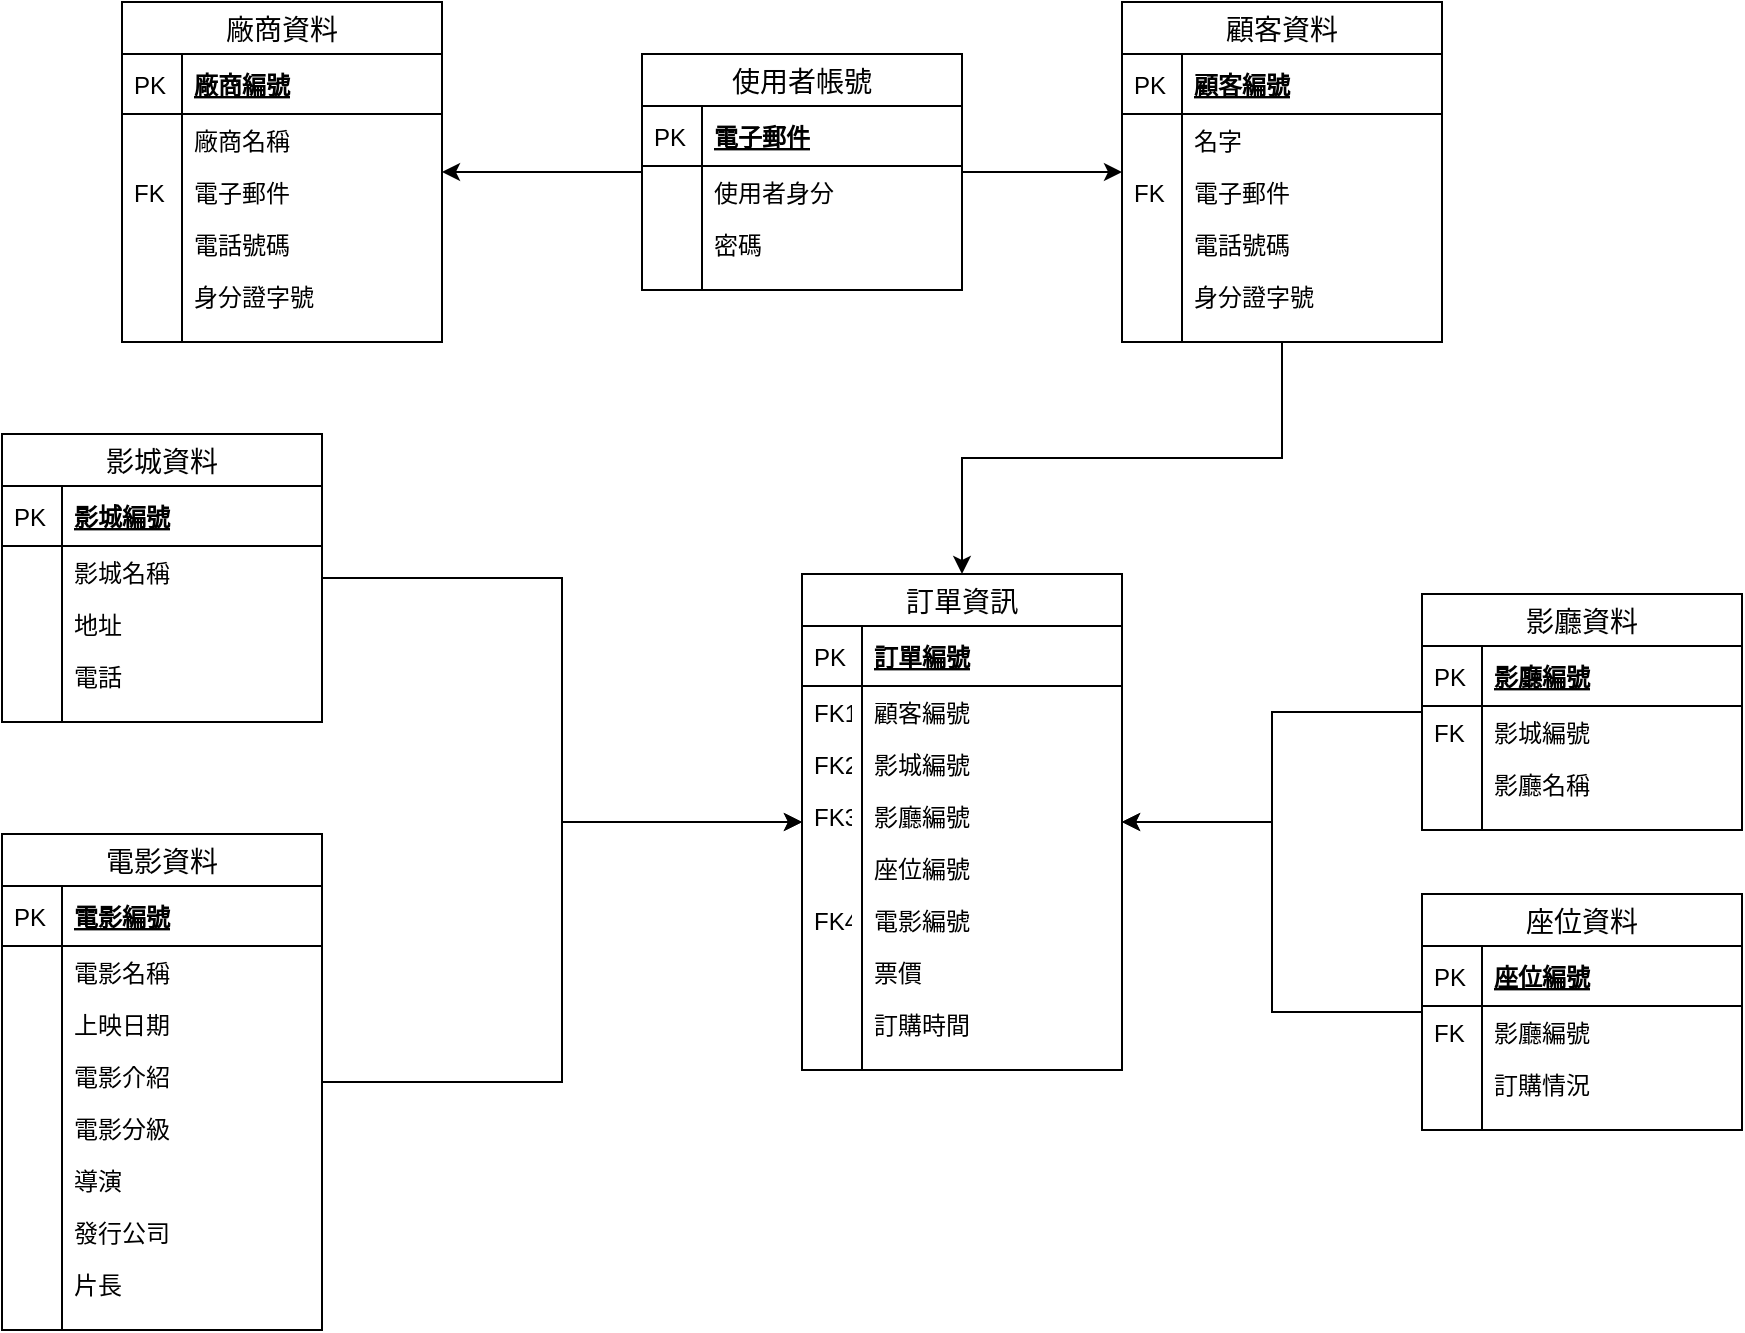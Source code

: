 <mxfile version="13.0.3" type="device"><diagram id="C5RBs43oDa-KdzZeNtuy" name="Page-1"><mxGraphModel dx="1114" dy="705" grid="1" gridSize="10" guides="1" tooltips="1" connect="1" arrows="1" fold="1" page="1" pageScale="1" pageWidth="827" pageHeight="1169" math="0" shadow="0"><root><mxCell id="WIyWlLk6GJQsqaUBKTNV-0"/><mxCell id="WIyWlLk6GJQsqaUBKTNV-1" parent="WIyWlLk6GJQsqaUBKTNV-0"/><mxCell id="buuqJGDAI5GhFxcjT8n2-68" style="edgeStyle=orthogonalEdgeStyle;rounded=0;orthogonalLoop=1;jettySize=auto;html=1;" edge="1" parent="WIyWlLk6GJQsqaUBKTNV-1" source="buuqJGDAI5GhFxcjT8n2-44" target="buuqJGDAI5GhFxcjT8n2-14"><mxGeometry relative="1" as="geometry"/></mxCell><mxCell id="buuqJGDAI5GhFxcjT8n2-84" style="edgeStyle=orthogonalEdgeStyle;rounded=0;orthogonalLoop=1;jettySize=auto;html=1;" edge="1" parent="WIyWlLk6GJQsqaUBKTNV-1" source="buuqJGDAI5GhFxcjT8n2-44" target="buuqJGDAI5GhFxcjT8n2-71"><mxGeometry relative="1" as="geometry"/></mxCell><mxCell id="buuqJGDAI5GhFxcjT8n2-133" style="edgeStyle=orthogonalEdgeStyle;rounded=0;orthogonalLoop=1;jettySize=auto;html=1;" edge="1" parent="WIyWlLk6GJQsqaUBKTNV-1" source="buuqJGDAI5GhFxcjT8n2-14" target="buuqJGDAI5GhFxcjT8n2-114"><mxGeometry relative="1" as="geometry"/></mxCell><mxCell id="buuqJGDAI5GhFxcjT8n2-135" style="edgeStyle=orthogonalEdgeStyle;rounded=0;orthogonalLoop=1;jettySize=auto;html=1;" edge="1" parent="WIyWlLk6GJQsqaUBKTNV-1" source="buuqJGDAI5GhFxcjT8n2-95" target="buuqJGDAI5GhFxcjT8n2-114"><mxGeometry relative="1" as="geometry"/></mxCell><mxCell id="buuqJGDAI5GhFxcjT8n2-134" style="edgeStyle=orthogonalEdgeStyle;rounded=0;orthogonalLoop=1;jettySize=auto;html=1;" edge="1" parent="WIyWlLk6GJQsqaUBKTNV-1" source="buuqJGDAI5GhFxcjT8n2-55" target="buuqJGDAI5GhFxcjT8n2-114"><mxGeometry relative="1" as="geometry"/></mxCell><mxCell id="buuqJGDAI5GhFxcjT8n2-55" value="電影資料" style="swimlane;fontStyle=0;childLayout=stackLayout;horizontal=1;startSize=26;horizontalStack=0;resizeParent=1;resizeParentMax=0;resizeLast=0;collapsible=1;marginBottom=0;align=center;fontSize=14;" vertex="1" parent="WIyWlLk6GJQsqaUBKTNV-1"><mxGeometry x="80" y="450" width="160" height="248" as="geometry"/></mxCell><mxCell id="buuqJGDAI5GhFxcjT8n2-56" value="電影編號" style="shape=partialRectangle;top=0;left=0;right=0;bottom=1;align=left;verticalAlign=middle;fillColor=none;spacingLeft=34;spacingRight=4;overflow=hidden;rotatable=0;points=[[0,0.5],[1,0.5]];portConstraint=eastwest;dropTarget=0;fontStyle=5;fontSize=12;" vertex="1" parent="buuqJGDAI5GhFxcjT8n2-55"><mxGeometry y="26" width="160" height="30" as="geometry"/></mxCell><mxCell id="buuqJGDAI5GhFxcjT8n2-57" value="PK" style="shape=partialRectangle;top=0;left=0;bottom=0;fillColor=none;align=left;verticalAlign=middle;spacingLeft=4;spacingRight=4;overflow=hidden;rotatable=0;points=[];portConstraint=eastwest;part=1;fontSize=12;" vertex="1" connectable="0" parent="buuqJGDAI5GhFxcjT8n2-56"><mxGeometry width="30" height="30" as="geometry"/></mxCell><mxCell id="buuqJGDAI5GhFxcjT8n2-58" value="電影名稱" style="shape=partialRectangle;top=0;left=0;right=0;bottom=0;align=left;verticalAlign=top;fillColor=none;spacingLeft=34;spacingRight=4;overflow=hidden;rotatable=0;points=[[0,0.5],[1,0.5]];portConstraint=eastwest;dropTarget=0;fontSize=12;" vertex="1" parent="buuqJGDAI5GhFxcjT8n2-55"><mxGeometry y="56" width="160" height="26" as="geometry"/></mxCell><mxCell id="buuqJGDAI5GhFxcjT8n2-59" value="" style="shape=partialRectangle;top=0;left=0;bottom=0;fillColor=none;align=left;verticalAlign=top;spacingLeft=4;spacingRight=4;overflow=hidden;rotatable=0;points=[];portConstraint=eastwest;part=1;fontSize=12;" vertex="1" connectable="0" parent="buuqJGDAI5GhFxcjT8n2-58"><mxGeometry width="30" height="26" as="geometry"/></mxCell><mxCell id="buuqJGDAI5GhFxcjT8n2-60" value="上映日期" style="shape=partialRectangle;top=0;left=0;right=0;bottom=0;align=left;verticalAlign=top;fillColor=none;spacingLeft=34;spacingRight=4;overflow=hidden;rotatable=0;points=[[0,0.5],[1,0.5]];portConstraint=eastwest;dropTarget=0;fontSize=12;" vertex="1" parent="buuqJGDAI5GhFxcjT8n2-55"><mxGeometry y="82" width="160" height="26" as="geometry"/></mxCell><mxCell id="buuqJGDAI5GhFxcjT8n2-61" value="" style="shape=partialRectangle;top=0;left=0;bottom=0;fillColor=none;align=left;verticalAlign=top;spacingLeft=4;spacingRight=4;overflow=hidden;rotatable=0;points=[];portConstraint=eastwest;part=1;fontSize=12;" vertex="1" connectable="0" parent="buuqJGDAI5GhFxcjT8n2-60"><mxGeometry width="30" height="26" as="geometry"/></mxCell><mxCell id="buuqJGDAI5GhFxcjT8n2-87" value="電影介紹" style="shape=partialRectangle;top=0;left=0;right=0;bottom=0;align=left;verticalAlign=top;fillColor=none;spacingLeft=34;spacingRight=4;overflow=hidden;rotatable=0;points=[[0,0.5],[1,0.5]];portConstraint=eastwest;dropTarget=0;fontSize=12;" vertex="1" parent="buuqJGDAI5GhFxcjT8n2-55"><mxGeometry y="108" width="160" height="26" as="geometry"/></mxCell><mxCell id="buuqJGDAI5GhFxcjT8n2-88" value="" style="shape=partialRectangle;top=0;left=0;bottom=0;fillColor=none;align=left;verticalAlign=top;spacingLeft=4;spacingRight=4;overflow=hidden;rotatable=0;points=[];portConstraint=eastwest;part=1;fontSize=12;" vertex="1" connectable="0" parent="buuqJGDAI5GhFxcjT8n2-87"><mxGeometry width="30" height="26" as="geometry"/></mxCell><mxCell id="buuqJGDAI5GhFxcjT8n2-85" value="電影分級" style="shape=partialRectangle;top=0;left=0;right=0;bottom=0;align=left;verticalAlign=top;fillColor=none;spacingLeft=34;spacingRight=4;overflow=hidden;rotatable=0;points=[[0,0.5],[1,0.5]];portConstraint=eastwest;dropTarget=0;fontSize=12;" vertex="1" parent="buuqJGDAI5GhFxcjT8n2-55"><mxGeometry y="134" width="160" height="26" as="geometry"/></mxCell><mxCell id="buuqJGDAI5GhFxcjT8n2-86" value="" style="shape=partialRectangle;top=0;left=0;bottom=0;fillColor=none;align=left;verticalAlign=top;spacingLeft=4;spacingRight=4;overflow=hidden;rotatable=0;points=[];portConstraint=eastwest;part=1;fontSize=12;" vertex="1" connectable="0" parent="buuqJGDAI5GhFxcjT8n2-85"><mxGeometry width="30" height="26" as="geometry"/></mxCell><mxCell id="buuqJGDAI5GhFxcjT8n2-93" value="導演" style="shape=partialRectangle;top=0;left=0;right=0;bottom=0;align=left;verticalAlign=top;fillColor=none;spacingLeft=34;spacingRight=4;overflow=hidden;rotatable=0;points=[[0,0.5],[1,0.5]];portConstraint=eastwest;dropTarget=0;fontSize=12;" vertex="1" parent="buuqJGDAI5GhFxcjT8n2-55"><mxGeometry y="160" width="160" height="26" as="geometry"/></mxCell><mxCell id="buuqJGDAI5GhFxcjT8n2-94" value="" style="shape=partialRectangle;top=0;left=0;bottom=0;fillColor=none;align=left;verticalAlign=top;spacingLeft=4;spacingRight=4;overflow=hidden;rotatable=0;points=[];portConstraint=eastwest;part=1;fontSize=12;" vertex="1" connectable="0" parent="buuqJGDAI5GhFxcjT8n2-93"><mxGeometry width="30" height="26" as="geometry"/></mxCell><mxCell id="buuqJGDAI5GhFxcjT8n2-89" value="發行公司" style="shape=partialRectangle;top=0;left=0;right=0;bottom=0;align=left;verticalAlign=top;fillColor=none;spacingLeft=34;spacingRight=4;overflow=hidden;rotatable=0;points=[[0,0.5],[1,0.5]];portConstraint=eastwest;dropTarget=0;fontSize=12;" vertex="1" parent="buuqJGDAI5GhFxcjT8n2-55"><mxGeometry y="186" width="160" height="26" as="geometry"/></mxCell><mxCell id="buuqJGDAI5GhFxcjT8n2-90" value="" style="shape=partialRectangle;top=0;left=0;bottom=0;fillColor=none;align=left;verticalAlign=top;spacingLeft=4;spacingRight=4;overflow=hidden;rotatable=0;points=[];portConstraint=eastwest;part=1;fontSize=12;" vertex="1" connectable="0" parent="buuqJGDAI5GhFxcjT8n2-89"><mxGeometry width="30" height="26" as="geometry"/></mxCell><mxCell id="buuqJGDAI5GhFxcjT8n2-91" value="片長" style="shape=partialRectangle;top=0;left=0;right=0;bottom=0;align=left;verticalAlign=top;fillColor=none;spacingLeft=34;spacingRight=4;overflow=hidden;rotatable=0;points=[[0,0.5],[1,0.5]];portConstraint=eastwest;dropTarget=0;fontSize=12;" vertex="1" parent="buuqJGDAI5GhFxcjT8n2-55"><mxGeometry y="212" width="160" height="26" as="geometry"/></mxCell><mxCell id="buuqJGDAI5GhFxcjT8n2-92" value="" style="shape=partialRectangle;top=0;left=0;bottom=0;fillColor=none;align=left;verticalAlign=top;spacingLeft=4;spacingRight=4;overflow=hidden;rotatable=0;points=[];portConstraint=eastwest;part=1;fontSize=12;" vertex="1" connectable="0" parent="buuqJGDAI5GhFxcjT8n2-91"><mxGeometry width="30" height="26" as="geometry"/></mxCell><mxCell id="buuqJGDAI5GhFxcjT8n2-62" value="" style="shape=partialRectangle;top=0;left=0;right=0;bottom=0;align=left;verticalAlign=top;fillColor=none;spacingLeft=34;spacingRight=4;overflow=hidden;rotatable=0;points=[[0,0.5],[1,0.5]];portConstraint=eastwest;dropTarget=0;fontSize=12;" vertex="1" parent="buuqJGDAI5GhFxcjT8n2-55"><mxGeometry y="238" width="160" height="10" as="geometry"/></mxCell><mxCell id="buuqJGDAI5GhFxcjT8n2-63" value="" style="shape=partialRectangle;top=0;left=0;bottom=0;fillColor=none;align=left;verticalAlign=top;spacingLeft=4;spacingRight=4;overflow=hidden;rotatable=0;points=[];portConstraint=eastwest;part=1;fontSize=12;" vertex="1" connectable="0" parent="buuqJGDAI5GhFxcjT8n2-62"><mxGeometry width="30" height="10" as="geometry"/></mxCell><mxCell id="buuqJGDAI5GhFxcjT8n2-95" value="影城資料" style="swimlane;fontStyle=0;childLayout=stackLayout;horizontal=1;startSize=26;horizontalStack=0;resizeParent=1;resizeParentMax=0;resizeLast=0;collapsible=1;marginBottom=0;align=center;fontSize=14;" vertex="1" parent="WIyWlLk6GJQsqaUBKTNV-1"><mxGeometry x="80" y="250" width="160" height="144" as="geometry"/></mxCell><mxCell id="buuqJGDAI5GhFxcjT8n2-96" value="影城編號" style="shape=partialRectangle;top=0;left=0;right=0;bottom=1;align=left;verticalAlign=middle;fillColor=none;spacingLeft=34;spacingRight=4;overflow=hidden;rotatable=0;points=[[0,0.5],[1,0.5]];portConstraint=eastwest;dropTarget=0;fontStyle=5;fontSize=12;" vertex="1" parent="buuqJGDAI5GhFxcjT8n2-95"><mxGeometry y="26" width="160" height="30" as="geometry"/></mxCell><mxCell id="buuqJGDAI5GhFxcjT8n2-97" value="PK" style="shape=partialRectangle;top=0;left=0;bottom=0;fillColor=none;align=left;verticalAlign=middle;spacingLeft=4;spacingRight=4;overflow=hidden;rotatable=0;points=[];portConstraint=eastwest;part=1;fontSize=12;" vertex="1" connectable="0" parent="buuqJGDAI5GhFxcjT8n2-96"><mxGeometry width="30" height="30" as="geometry"/></mxCell><mxCell id="buuqJGDAI5GhFxcjT8n2-98" value="影城名稱" style="shape=partialRectangle;top=0;left=0;right=0;bottom=0;align=left;verticalAlign=top;fillColor=none;spacingLeft=34;spacingRight=4;overflow=hidden;rotatable=0;points=[[0,0.5],[1,0.5]];portConstraint=eastwest;dropTarget=0;fontSize=12;" vertex="1" parent="buuqJGDAI5GhFxcjT8n2-95"><mxGeometry y="56" width="160" height="26" as="geometry"/></mxCell><mxCell id="buuqJGDAI5GhFxcjT8n2-99" value="" style="shape=partialRectangle;top=0;left=0;bottom=0;fillColor=none;align=left;verticalAlign=top;spacingLeft=4;spacingRight=4;overflow=hidden;rotatable=0;points=[];portConstraint=eastwest;part=1;fontSize=12;" vertex="1" connectable="0" parent="buuqJGDAI5GhFxcjT8n2-98"><mxGeometry width="30" height="26" as="geometry"/></mxCell><mxCell id="buuqJGDAI5GhFxcjT8n2-100" value="地址" style="shape=partialRectangle;top=0;left=0;right=0;bottom=0;align=left;verticalAlign=top;fillColor=none;spacingLeft=34;spacingRight=4;overflow=hidden;rotatable=0;points=[[0,0.5],[1,0.5]];portConstraint=eastwest;dropTarget=0;fontSize=12;" vertex="1" parent="buuqJGDAI5GhFxcjT8n2-95"><mxGeometry y="82" width="160" height="26" as="geometry"/></mxCell><mxCell id="buuqJGDAI5GhFxcjT8n2-101" value="" style="shape=partialRectangle;top=0;left=0;bottom=0;fillColor=none;align=left;verticalAlign=top;spacingLeft=4;spacingRight=4;overflow=hidden;rotatable=0;points=[];portConstraint=eastwest;part=1;fontSize=12;" vertex="1" connectable="0" parent="buuqJGDAI5GhFxcjT8n2-100"><mxGeometry width="30" height="26" as="geometry"/></mxCell><mxCell id="buuqJGDAI5GhFxcjT8n2-102" value="電話" style="shape=partialRectangle;top=0;left=0;right=0;bottom=0;align=left;verticalAlign=top;fillColor=none;spacingLeft=34;spacingRight=4;overflow=hidden;rotatable=0;points=[[0,0.5],[1,0.5]];portConstraint=eastwest;dropTarget=0;fontSize=12;" vertex="1" parent="buuqJGDAI5GhFxcjT8n2-95"><mxGeometry y="108" width="160" height="26" as="geometry"/></mxCell><mxCell id="buuqJGDAI5GhFxcjT8n2-103" value="" style="shape=partialRectangle;top=0;left=0;bottom=0;fillColor=none;align=left;verticalAlign=top;spacingLeft=4;spacingRight=4;overflow=hidden;rotatable=0;points=[];portConstraint=eastwest;part=1;fontSize=12;" vertex="1" connectable="0" parent="buuqJGDAI5GhFxcjT8n2-102"><mxGeometry width="30" height="26" as="geometry"/></mxCell><mxCell id="buuqJGDAI5GhFxcjT8n2-112" value="" style="shape=partialRectangle;top=0;left=0;right=0;bottom=0;align=left;verticalAlign=top;fillColor=none;spacingLeft=34;spacingRight=4;overflow=hidden;rotatable=0;points=[[0,0.5],[1,0.5]];portConstraint=eastwest;dropTarget=0;fontSize=12;" vertex="1" parent="buuqJGDAI5GhFxcjT8n2-95"><mxGeometry y="134" width="160" height="10" as="geometry"/></mxCell><mxCell id="buuqJGDAI5GhFxcjT8n2-113" value="" style="shape=partialRectangle;top=0;left=0;bottom=0;fillColor=none;align=left;verticalAlign=top;spacingLeft=4;spacingRight=4;overflow=hidden;rotatable=0;points=[];portConstraint=eastwest;part=1;fontSize=12;" vertex="1" connectable="0" parent="buuqJGDAI5GhFxcjT8n2-112"><mxGeometry width="30" height="10" as="geometry"/></mxCell><mxCell id="buuqJGDAI5GhFxcjT8n2-14" value="顧客資料" style="swimlane;fontStyle=0;childLayout=stackLayout;horizontal=1;startSize=26;horizontalStack=0;resizeParent=1;resizeParentMax=0;resizeLast=0;collapsible=1;marginBottom=0;align=center;fontSize=14;" vertex="1" parent="WIyWlLk6GJQsqaUBKTNV-1"><mxGeometry x="640" y="34" width="160" height="170" as="geometry"><mxRectangle x="450" y="260" width="70" height="26" as="alternateBounds"/></mxGeometry></mxCell><mxCell id="buuqJGDAI5GhFxcjT8n2-15" value="顧客編號" style="shape=partialRectangle;top=0;left=0;right=0;bottom=1;align=left;verticalAlign=middle;fillColor=none;spacingLeft=34;spacingRight=4;overflow=hidden;rotatable=0;points=[[0,0.5],[1,0.5]];portConstraint=eastwest;dropTarget=0;fontStyle=5;fontSize=12;" vertex="1" parent="buuqJGDAI5GhFxcjT8n2-14"><mxGeometry y="26" width="160" height="30" as="geometry"/></mxCell><mxCell id="buuqJGDAI5GhFxcjT8n2-16" value="PK" style="shape=partialRectangle;top=0;left=0;bottom=0;fillColor=none;align=left;verticalAlign=middle;spacingLeft=4;spacingRight=4;overflow=hidden;rotatable=0;points=[];portConstraint=eastwest;part=1;fontSize=12;" vertex="1" connectable="0" parent="buuqJGDAI5GhFxcjT8n2-15"><mxGeometry width="30" height="30" as="geometry"/></mxCell><mxCell id="buuqJGDAI5GhFxcjT8n2-17" value="名字" style="shape=partialRectangle;top=0;left=0;right=0;bottom=0;align=left;verticalAlign=top;fillColor=none;spacingLeft=34;spacingRight=4;overflow=hidden;rotatable=0;points=[[0,0.5],[1,0.5]];portConstraint=eastwest;dropTarget=0;fontSize=12;" vertex="1" parent="buuqJGDAI5GhFxcjT8n2-14"><mxGeometry y="56" width="160" height="26" as="geometry"/></mxCell><mxCell id="buuqJGDAI5GhFxcjT8n2-18" value="" style="shape=partialRectangle;top=0;left=0;bottom=0;fillColor=none;align=left;verticalAlign=top;spacingLeft=4;spacingRight=4;overflow=hidden;rotatable=0;points=[];portConstraint=eastwest;part=1;fontSize=12;" vertex="1" connectable="0" parent="buuqJGDAI5GhFxcjT8n2-17"><mxGeometry width="30" height="26" as="geometry"/></mxCell><mxCell id="buuqJGDAI5GhFxcjT8n2-65" value="電子郵件" style="shape=partialRectangle;top=0;left=0;right=0;bottom=0;align=left;verticalAlign=top;fillColor=none;spacingLeft=34;spacingRight=4;overflow=hidden;rotatable=0;points=[[0,0.5],[1,0.5]];portConstraint=eastwest;dropTarget=0;fontSize=12;" vertex="1" parent="buuqJGDAI5GhFxcjT8n2-14"><mxGeometry y="82" width="160" height="26" as="geometry"/></mxCell><mxCell id="buuqJGDAI5GhFxcjT8n2-66" value="FK" style="shape=partialRectangle;top=0;left=0;bottom=0;fillColor=none;align=left;verticalAlign=top;spacingLeft=4;spacingRight=4;overflow=hidden;rotatable=0;points=[];portConstraint=eastwest;part=1;fontSize=12;" vertex="1" connectable="0" parent="buuqJGDAI5GhFxcjT8n2-65"><mxGeometry width="30" height="26" as="geometry"/></mxCell><mxCell id="buuqJGDAI5GhFxcjT8n2-19" value="電話號碼" style="shape=partialRectangle;top=0;left=0;right=0;bottom=0;align=left;verticalAlign=top;fillColor=none;spacingLeft=34;spacingRight=4;overflow=hidden;rotatable=0;points=[[0,0.5],[1,0.5]];portConstraint=eastwest;dropTarget=0;fontSize=12;" vertex="1" parent="buuqJGDAI5GhFxcjT8n2-14"><mxGeometry y="108" width="160" height="26" as="geometry"/></mxCell><mxCell id="buuqJGDAI5GhFxcjT8n2-20" value="" style="shape=partialRectangle;top=0;left=0;bottom=0;fillColor=none;align=left;verticalAlign=top;spacingLeft=4;spacingRight=4;overflow=hidden;rotatable=0;points=[];portConstraint=eastwest;part=1;fontSize=12;" vertex="1" connectable="0" parent="buuqJGDAI5GhFxcjT8n2-19"><mxGeometry width="30" height="26" as="geometry"/></mxCell><mxCell id="buuqJGDAI5GhFxcjT8n2-21" value="身分證字號" style="shape=partialRectangle;top=0;left=0;right=0;bottom=0;align=left;verticalAlign=top;fillColor=none;spacingLeft=34;spacingRight=4;overflow=hidden;rotatable=0;points=[[0,0.5],[1,0.5]];portConstraint=eastwest;dropTarget=0;fontSize=12;" vertex="1" parent="buuqJGDAI5GhFxcjT8n2-14"><mxGeometry y="134" width="160" height="26" as="geometry"/></mxCell><mxCell id="buuqJGDAI5GhFxcjT8n2-22" value="" style="shape=partialRectangle;top=0;left=0;bottom=0;fillColor=none;align=left;verticalAlign=top;spacingLeft=4;spacingRight=4;overflow=hidden;rotatable=0;points=[];portConstraint=eastwest;part=1;fontSize=12;" vertex="1" connectable="0" parent="buuqJGDAI5GhFxcjT8n2-21"><mxGeometry width="30" height="26" as="geometry"/></mxCell><mxCell id="buuqJGDAI5GhFxcjT8n2-23" value="" style="shape=partialRectangle;top=0;left=0;right=0;bottom=0;align=left;verticalAlign=top;fillColor=none;spacingLeft=34;spacingRight=4;overflow=hidden;rotatable=0;points=[[0,0.5],[1,0.5]];portConstraint=eastwest;dropTarget=0;fontSize=12;" vertex="1" parent="buuqJGDAI5GhFxcjT8n2-14"><mxGeometry y="160" width="160" height="10" as="geometry"/></mxCell><mxCell id="buuqJGDAI5GhFxcjT8n2-24" value="" style="shape=partialRectangle;top=0;left=0;bottom=0;fillColor=none;align=left;verticalAlign=top;spacingLeft=4;spacingRight=4;overflow=hidden;rotatable=0;points=[];portConstraint=eastwest;part=1;fontSize=12;" vertex="1" connectable="0" parent="buuqJGDAI5GhFxcjT8n2-23"><mxGeometry width="30" height="10" as="geometry"/></mxCell><mxCell id="buuqJGDAI5GhFxcjT8n2-177" style="edgeStyle=orthogonalEdgeStyle;rounded=0;orthogonalLoop=1;jettySize=auto;html=1;" edge="1" parent="WIyWlLk6GJQsqaUBKTNV-1" source="buuqJGDAI5GhFxcjT8n2-155" target="buuqJGDAI5GhFxcjT8n2-114"><mxGeometry relative="1" as="geometry"/></mxCell><mxCell id="buuqJGDAI5GhFxcjT8n2-155" value="影廳資料" style="swimlane;fontStyle=0;childLayout=stackLayout;horizontal=1;startSize=26;horizontalStack=0;resizeParent=1;resizeParentMax=0;resizeLast=0;collapsible=1;marginBottom=0;align=center;fontSize=14;" vertex="1" parent="WIyWlLk6GJQsqaUBKTNV-1"><mxGeometry x="790" y="330" width="160" height="118" as="geometry"/></mxCell><mxCell id="buuqJGDAI5GhFxcjT8n2-156" value="影廳編號" style="shape=partialRectangle;top=0;left=0;right=0;bottom=1;align=left;verticalAlign=middle;fillColor=none;spacingLeft=34;spacingRight=4;overflow=hidden;rotatable=0;points=[[0,0.5],[1,0.5]];portConstraint=eastwest;dropTarget=0;fontStyle=5;fontSize=12;" vertex="1" parent="buuqJGDAI5GhFxcjT8n2-155"><mxGeometry y="26" width="160" height="30" as="geometry"/></mxCell><mxCell id="buuqJGDAI5GhFxcjT8n2-157" value="PK" style="shape=partialRectangle;top=0;left=0;bottom=0;fillColor=none;align=left;verticalAlign=middle;spacingLeft=4;spacingRight=4;overflow=hidden;rotatable=0;points=[];portConstraint=eastwest;part=1;fontSize=12;" vertex="1" connectable="0" parent="buuqJGDAI5GhFxcjT8n2-156"><mxGeometry width="30" height="30" as="geometry"/></mxCell><mxCell id="buuqJGDAI5GhFxcjT8n2-162" value="影城編號" style="shape=partialRectangle;top=0;left=0;right=0;bottom=0;align=left;verticalAlign=top;fillColor=none;spacingLeft=34;spacingRight=4;overflow=hidden;rotatable=0;points=[[0,0.5],[1,0.5]];portConstraint=eastwest;dropTarget=0;fontSize=12;" vertex="1" parent="buuqJGDAI5GhFxcjT8n2-155"><mxGeometry y="56" width="160" height="26" as="geometry"/></mxCell><mxCell id="buuqJGDAI5GhFxcjT8n2-163" value="FK" style="shape=partialRectangle;top=0;left=0;bottom=0;fillColor=none;align=left;verticalAlign=top;spacingLeft=4;spacingRight=4;overflow=hidden;rotatable=0;points=[];portConstraint=eastwest;part=1;fontSize=12;" vertex="1" connectable="0" parent="buuqJGDAI5GhFxcjT8n2-162"><mxGeometry width="30" height="26" as="geometry"/></mxCell><mxCell id="buuqJGDAI5GhFxcjT8n2-158" value="影廳名稱" style="shape=partialRectangle;top=0;left=0;right=0;bottom=0;align=left;verticalAlign=top;fillColor=none;spacingLeft=34;spacingRight=4;overflow=hidden;rotatable=0;points=[[0,0.5],[1,0.5]];portConstraint=eastwest;dropTarget=0;fontSize=12;" vertex="1" parent="buuqJGDAI5GhFxcjT8n2-155"><mxGeometry y="82" width="160" height="26" as="geometry"/></mxCell><mxCell id="buuqJGDAI5GhFxcjT8n2-159" value="" style="shape=partialRectangle;top=0;left=0;bottom=0;fillColor=none;align=left;verticalAlign=top;spacingLeft=4;spacingRight=4;overflow=hidden;rotatable=0;points=[];portConstraint=eastwest;part=1;fontSize=12;" vertex="1" connectable="0" parent="buuqJGDAI5GhFxcjT8n2-158"><mxGeometry width="30" height="26" as="geometry"/></mxCell><mxCell id="buuqJGDAI5GhFxcjT8n2-164" value="" style="shape=partialRectangle;top=0;left=0;right=0;bottom=0;align=left;verticalAlign=top;fillColor=none;spacingLeft=34;spacingRight=4;overflow=hidden;rotatable=0;points=[[0,0.5],[1,0.5]];portConstraint=eastwest;dropTarget=0;fontSize=12;" vertex="1" parent="buuqJGDAI5GhFxcjT8n2-155"><mxGeometry y="108" width="160" height="10" as="geometry"/></mxCell><mxCell id="buuqJGDAI5GhFxcjT8n2-165" value="" style="shape=partialRectangle;top=0;left=0;bottom=0;fillColor=none;align=left;verticalAlign=top;spacingLeft=4;spacingRight=4;overflow=hidden;rotatable=0;points=[];portConstraint=eastwest;part=1;fontSize=12;" vertex="1" connectable="0" parent="buuqJGDAI5GhFxcjT8n2-164"><mxGeometry width="30" height="10" as="geometry"/></mxCell><mxCell id="buuqJGDAI5GhFxcjT8n2-114" value="訂單資訊" style="swimlane;fontStyle=0;childLayout=stackLayout;horizontal=1;startSize=26;horizontalStack=0;resizeParent=1;resizeParentMax=0;resizeLast=0;collapsible=1;marginBottom=0;align=center;fontSize=14;" vertex="1" parent="WIyWlLk6GJQsqaUBKTNV-1"><mxGeometry x="480" y="320" width="160" height="248" as="geometry"/></mxCell><mxCell id="buuqJGDAI5GhFxcjT8n2-115" value="訂單編號" style="shape=partialRectangle;top=0;left=0;right=0;bottom=1;align=left;verticalAlign=middle;fillColor=none;spacingLeft=34;spacingRight=4;overflow=hidden;rotatable=0;points=[[0,0.5],[1,0.5]];portConstraint=eastwest;dropTarget=0;fontStyle=5;fontSize=12;" vertex="1" parent="buuqJGDAI5GhFxcjT8n2-114"><mxGeometry y="26" width="160" height="30" as="geometry"/></mxCell><mxCell id="buuqJGDAI5GhFxcjT8n2-116" value="PK" style="shape=partialRectangle;top=0;left=0;bottom=0;fillColor=none;align=left;verticalAlign=middle;spacingLeft=4;spacingRight=4;overflow=hidden;rotatable=0;points=[];portConstraint=eastwest;part=1;fontSize=12;" vertex="1" connectable="0" parent="buuqJGDAI5GhFxcjT8n2-115"><mxGeometry width="30" height="30" as="geometry"/></mxCell><mxCell id="buuqJGDAI5GhFxcjT8n2-117" value="顧客編號" style="shape=partialRectangle;top=0;left=0;right=0;bottom=0;align=left;verticalAlign=top;fillColor=none;spacingLeft=34;spacingRight=4;overflow=hidden;rotatable=0;points=[[0,0.5],[1,0.5]];portConstraint=eastwest;dropTarget=0;fontSize=12;" vertex="1" parent="buuqJGDAI5GhFxcjT8n2-114"><mxGeometry y="56" width="160" height="26" as="geometry"/></mxCell><mxCell id="buuqJGDAI5GhFxcjT8n2-118" value="FK1" style="shape=partialRectangle;top=0;left=0;bottom=0;fillColor=none;align=left;verticalAlign=top;spacingLeft=4;spacingRight=4;overflow=hidden;rotatable=0;points=[];portConstraint=eastwest;part=1;fontSize=12;" vertex="1" connectable="0" parent="buuqJGDAI5GhFxcjT8n2-117"><mxGeometry width="30" height="26" as="geometry"/></mxCell><mxCell id="buuqJGDAI5GhFxcjT8n2-129" value="影城編號" style="shape=partialRectangle;top=0;left=0;right=0;bottom=0;align=left;verticalAlign=top;fillColor=none;spacingLeft=34;spacingRight=4;overflow=hidden;rotatable=0;points=[[0,0.5],[1,0.5]];portConstraint=eastwest;dropTarget=0;fontSize=12;" vertex="1" parent="buuqJGDAI5GhFxcjT8n2-114"><mxGeometry y="82" width="160" height="26" as="geometry"/></mxCell><mxCell id="buuqJGDAI5GhFxcjT8n2-130" value="FK2" style="shape=partialRectangle;top=0;left=0;bottom=0;fillColor=none;align=left;verticalAlign=top;spacingLeft=4;spacingRight=4;overflow=hidden;rotatable=0;points=[];portConstraint=eastwest;part=1;fontSize=12;" vertex="1" connectable="0" parent="buuqJGDAI5GhFxcjT8n2-129"><mxGeometry width="30" height="26" as="geometry"/></mxCell><mxCell id="buuqJGDAI5GhFxcjT8n2-127" value="影廳編號" style="shape=partialRectangle;top=0;left=0;right=0;bottom=0;align=left;verticalAlign=top;fillColor=none;spacingLeft=34;spacingRight=4;overflow=hidden;rotatable=0;points=[[0,0.5],[1,0.5]];portConstraint=eastwest;dropTarget=0;fontSize=12;" vertex="1" parent="buuqJGDAI5GhFxcjT8n2-114"><mxGeometry y="108" width="160" height="26" as="geometry"/></mxCell><mxCell id="buuqJGDAI5GhFxcjT8n2-128" value="FK3" style="shape=partialRectangle;top=0;left=0;bottom=0;fillColor=none;align=left;verticalAlign=top;spacingLeft=4;spacingRight=4;overflow=hidden;rotatable=0;points=[];portConstraint=eastwest;part=1;fontSize=12;" vertex="1" connectable="0" parent="buuqJGDAI5GhFxcjT8n2-127"><mxGeometry width="30" height="26" as="geometry"/></mxCell><mxCell id="buuqJGDAI5GhFxcjT8n2-121" value="座位編號" style="shape=partialRectangle;top=0;left=0;right=0;bottom=0;align=left;verticalAlign=top;fillColor=none;spacingLeft=34;spacingRight=4;overflow=hidden;rotatable=0;points=[[0,0.5],[1,0.5]];portConstraint=eastwest;dropTarget=0;fontSize=12;" vertex="1" parent="buuqJGDAI5GhFxcjT8n2-114"><mxGeometry y="134" width="160" height="26" as="geometry"/></mxCell><mxCell id="buuqJGDAI5GhFxcjT8n2-122" value="" style="shape=partialRectangle;top=0;left=0;bottom=0;fillColor=none;align=left;verticalAlign=top;spacingLeft=4;spacingRight=4;overflow=hidden;rotatable=0;points=[];portConstraint=eastwest;part=1;fontSize=12;" vertex="1" connectable="0" parent="buuqJGDAI5GhFxcjT8n2-121"><mxGeometry width="30" height="26" as="geometry"/></mxCell><mxCell id="buuqJGDAI5GhFxcjT8n2-123" value="電影編號" style="shape=partialRectangle;top=0;left=0;right=0;bottom=0;align=left;verticalAlign=top;fillColor=none;spacingLeft=34;spacingRight=4;overflow=hidden;rotatable=0;points=[[0,0.5],[1,0.5]];portConstraint=eastwest;dropTarget=0;fontSize=12;" vertex="1" parent="buuqJGDAI5GhFxcjT8n2-114"><mxGeometry y="160" width="160" height="26" as="geometry"/></mxCell><mxCell id="buuqJGDAI5GhFxcjT8n2-124" value="FK4" style="shape=partialRectangle;top=0;left=0;bottom=0;fillColor=none;align=left;verticalAlign=top;spacingLeft=4;spacingRight=4;overflow=hidden;rotatable=0;points=[];portConstraint=eastwest;part=1;fontSize=12;" vertex="1" connectable="0" parent="buuqJGDAI5GhFxcjT8n2-123"><mxGeometry width="30" height="26" as="geometry"/></mxCell><mxCell id="buuqJGDAI5GhFxcjT8n2-119" value="票價" style="shape=partialRectangle;top=0;left=0;right=0;bottom=0;align=left;verticalAlign=top;fillColor=none;spacingLeft=34;spacingRight=4;overflow=hidden;rotatable=0;points=[[0,0.5],[1,0.5]];portConstraint=eastwest;dropTarget=0;fontSize=12;" vertex="1" parent="buuqJGDAI5GhFxcjT8n2-114"><mxGeometry y="186" width="160" height="26" as="geometry"/></mxCell><mxCell id="buuqJGDAI5GhFxcjT8n2-120" value="" style="shape=partialRectangle;top=0;left=0;bottom=0;fillColor=none;align=left;verticalAlign=top;spacingLeft=4;spacingRight=4;overflow=hidden;rotatable=0;points=[];portConstraint=eastwest;part=1;fontSize=12;" vertex="1" connectable="0" parent="buuqJGDAI5GhFxcjT8n2-119"><mxGeometry width="30" height="26" as="geometry"/></mxCell><mxCell id="buuqJGDAI5GhFxcjT8n2-125" value="訂購時間" style="shape=partialRectangle;top=0;left=0;right=0;bottom=0;align=left;verticalAlign=top;fillColor=none;spacingLeft=34;spacingRight=4;overflow=hidden;rotatable=0;points=[[0,0.5],[1,0.5]];portConstraint=eastwest;dropTarget=0;fontSize=12;" vertex="1" parent="buuqJGDAI5GhFxcjT8n2-114"><mxGeometry y="212" width="160" height="26" as="geometry"/></mxCell><mxCell id="buuqJGDAI5GhFxcjT8n2-126" value="" style="shape=partialRectangle;top=0;left=0;bottom=0;fillColor=none;align=left;verticalAlign=top;spacingLeft=4;spacingRight=4;overflow=hidden;rotatable=0;points=[];portConstraint=eastwest;part=1;fontSize=12;" vertex="1" connectable="0" parent="buuqJGDAI5GhFxcjT8n2-125"><mxGeometry width="30" height="26" as="geometry"/></mxCell><mxCell id="buuqJGDAI5GhFxcjT8n2-131" value="" style="shape=partialRectangle;top=0;left=0;right=0;bottom=0;align=left;verticalAlign=top;fillColor=none;spacingLeft=34;spacingRight=4;overflow=hidden;rotatable=0;points=[[0,0.5],[1,0.5]];portConstraint=eastwest;dropTarget=0;fontSize=12;" vertex="1" parent="buuqJGDAI5GhFxcjT8n2-114"><mxGeometry y="238" width="160" height="10" as="geometry"/></mxCell><mxCell id="buuqJGDAI5GhFxcjT8n2-132" value="" style="shape=partialRectangle;top=0;left=0;bottom=0;fillColor=none;align=left;verticalAlign=top;spacingLeft=4;spacingRight=4;overflow=hidden;rotatable=0;points=[];portConstraint=eastwest;part=1;fontSize=12;" vertex="1" connectable="0" parent="buuqJGDAI5GhFxcjT8n2-131"><mxGeometry width="30" height="10" as="geometry"/></mxCell><mxCell id="buuqJGDAI5GhFxcjT8n2-178" style="edgeStyle=orthogonalEdgeStyle;rounded=0;orthogonalLoop=1;jettySize=auto;html=1;" edge="1" parent="WIyWlLk6GJQsqaUBKTNV-1" source="buuqJGDAI5GhFxcjT8n2-166" target="buuqJGDAI5GhFxcjT8n2-114"><mxGeometry relative="1" as="geometry"/></mxCell><mxCell id="buuqJGDAI5GhFxcjT8n2-166" value="座位資料" style="swimlane;fontStyle=0;childLayout=stackLayout;horizontal=1;startSize=26;horizontalStack=0;resizeParent=1;resizeParentMax=0;resizeLast=0;collapsible=1;marginBottom=0;align=center;fontSize=14;" vertex="1" parent="WIyWlLk6GJQsqaUBKTNV-1"><mxGeometry x="790" y="480" width="160" height="118" as="geometry"/></mxCell><mxCell id="buuqJGDAI5GhFxcjT8n2-167" value="座位編號" style="shape=partialRectangle;top=0;left=0;right=0;bottom=1;align=left;verticalAlign=middle;fillColor=none;spacingLeft=34;spacingRight=4;overflow=hidden;rotatable=0;points=[[0,0.5],[1,0.5]];portConstraint=eastwest;dropTarget=0;fontStyle=5;fontSize=12;" vertex="1" parent="buuqJGDAI5GhFxcjT8n2-166"><mxGeometry y="26" width="160" height="30" as="geometry"/></mxCell><mxCell id="buuqJGDAI5GhFxcjT8n2-168" value="PK" style="shape=partialRectangle;top=0;left=0;bottom=0;fillColor=none;align=left;verticalAlign=middle;spacingLeft=4;spacingRight=4;overflow=hidden;rotatable=0;points=[];portConstraint=eastwest;part=1;fontSize=12;" vertex="1" connectable="0" parent="buuqJGDAI5GhFxcjT8n2-167"><mxGeometry width="30" height="30" as="geometry"/></mxCell><mxCell id="buuqJGDAI5GhFxcjT8n2-169" value="影廳編號" style="shape=partialRectangle;top=0;left=0;right=0;bottom=0;align=left;verticalAlign=top;fillColor=none;spacingLeft=34;spacingRight=4;overflow=hidden;rotatable=0;points=[[0,0.5],[1,0.5]];portConstraint=eastwest;dropTarget=0;fontSize=12;" vertex="1" parent="buuqJGDAI5GhFxcjT8n2-166"><mxGeometry y="56" width="160" height="26" as="geometry"/></mxCell><mxCell id="buuqJGDAI5GhFxcjT8n2-170" value="FK" style="shape=partialRectangle;top=0;left=0;bottom=0;fillColor=none;align=left;verticalAlign=top;spacingLeft=4;spacingRight=4;overflow=hidden;rotatable=0;points=[];portConstraint=eastwest;part=1;fontSize=12;" vertex="1" connectable="0" parent="buuqJGDAI5GhFxcjT8n2-169"><mxGeometry width="30" height="26" as="geometry"/></mxCell><mxCell id="buuqJGDAI5GhFxcjT8n2-171" value="訂購情況" style="shape=partialRectangle;top=0;left=0;right=0;bottom=0;align=left;verticalAlign=top;fillColor=none;spacingLeft=34;spacingRight=4;overflow=hidden;rotatable=0;points=[[0,0.5],[1,0.5]];portConstraint=eastwest;dropTarget=0;fontSize=12;" vertex="1" parent="buuqJGDAI5GhFxcjT8n2-166"><mxGeometry y="82" width="160" height="26" as="geometry"/></mxCell><mxCell id="buuqJGDAI5GhFxcjT8n2-172" value="" style="shape=partialRectangle;top=0;left=0;bottom=0;fillColor=none;align=left;verticalAlign=top;spacingLeft=4;spacingRight=4;overflow=hidden;rotatable=0;points=[];portConstraint=eastwest;part=1;fontSize=12;" vertex="1" connectable="0" parent="buuqJGDAI5GhFxcjT8n2-171"><mxGeometry width="30" height="26" as="geometry"/></mxCell><mxCell id="buuqJGDAI5GhFxcjT8n2-175" value="" style="shape=partialRectangle;top=0;left=0;right=0;bottom=0;align=left;verticalAlign=top;fillColor=none;spacingLeft=34;spacingRight=4;overflow=hidden;rotatable=0;points=[[0,0.5],[1,0.5]];portConstraint=eastwest;dropTarget=0;fontSize=12;" vertex="1" parent="buuqJGDAI5GhFxcjT8n2-166"><mxGeometry y="108" width="160" height="10" as="geometry"/></mxCell><mxCell id="buuqJGDAI5GhFxcjT8n2-176" value="" style="shape=partialRectangle;top=0;left=0;bottom=0;fillColor=none;align=left;verticalAlign=top;spacingLeft=4;spacingRight=4;overflow=hidden;rotatable=0;points=[];portConstraint=eastwest;part=1;fontSize=12;" vertex="1" connectable="0" parent="buuqJGDAI5GhFxcjT8n2-175"><mxGeometry width="30" height="10" as="geometry"/></mxCell><mxCell id="buuqJGDAI5GhFxcjT8n2-71" value="廠商資料" style="swimlane;fontStyle=0;childLayout=stackLayout;horizontal=1;startSize=26;horizontalStack=0;resizeParent=1;resizeParentMax=0;resizeLast=0;collapsible=1;marginBottom=0;align=center;fontSize=14;" vertex="1" parent="WIyWlLk6GJQsqaUBKTNV-1"><mxGeometry x="140" y="34" width="160" height="170" as="geometry"><mxRectangle x="450" y="260" width="70" height="26" as="alternateBounds"/></mxGeometry></mxCell><mxCell id="buuqJGDAI5GhFxcjT8n2-72" value="廠商編號" style="shape=partialRectangle;top=0;left=0;right=0;bottom=1;align=left;verticalAlign=middle;fillColor=none;spacingLeft=34;spacingRight=4;overflow=hidden;rotatable=0;points=[[0,0.5],[1,0.5]];portConstraint=eastwest;dropTarget=0;fontStyle=5;fontSize=12;" vertex="1" parent="buuqJGDAI5GhFxcjT8n2-71"><mxGeometry y="26" width="160" height="30" as="geometry"/></mxCell><mxCell id="buuqJGDAI5GhFxcjT8n2-73" value="PK" style="shape=partialRectangle;top=0;left=0;bottom=0;fillColor=none;align=left;verticalAlign=middle;spacingLeft=4;spacingRight=4;overflow=hidden;rotatable=0;points=[];portConstraint=eastwest;part=1;fontSize=12;" vertex="1" connectable="0" parent="buuqJGDAI5GhFxcjT8n2-72"><mxGeometry width="30" height="30" as="geometry"/></mxCell><mxCell id="buuqJGDAI5GhFxcjT8n2-74" value="廠商名稱" style="shape=partialRectangle;top=0;left=0;right=0;bottom=0;align=left;verticalAlign=top;fillColor=none;spacingLeft=34;spacingRight=4;overflow=hidden;rotatable=0;points=[[0,0.5],[1,0.5]];portConstraint=eastwest;dropTarget=0;fontSize=12;" vertex="1" parent="buuqJGDAI5GhFxcjT8n2-71"><mxGeometry y="56" width="160" height="26" as="geometry"/></mxCell><mxCell id="buuqJGDAI5GhFxcjT8n2-75" value="" style="shape=partialRectangle;top=0;left=0;bottom=0;fillColor=none;align=left;verticalAlign=top;spacingLeft=4;spacingRight=4;overflow=hidden;rotatable=0;points=[];portConstraint=eastwest;part=1;fontSize=12;" vertex="1" connectable="0" parent="buuqJGDAI5GhFxcjT8n2-74"><mxGeometry width="30" height="26" as="geometry"/></mxCell><mxCell id="buuqJGDAI5GhFxcjT8n2-76" value="電子郵件" style="shape=partialRectangle;top=0;left=0;right=0;bottom=0;align=left;verticalAlign=top;fillColor=none;spacingLeft=34;spacingRight=4;overflow=hidden;rotatable=0;points=[[0,0.5],[1,0.5]];portConstraint=eastwest;dropTarget=0;fontSize=12;" vertex="1" parent="buuqJGDAI5GhFxcjT8n2-71"><mxGeometry y="82" width="160" height="26" as="geometry"/></mxCell><mxCell id="buuqJGDAI5GhFxcjT8n2-77" value="FK" style="shape=partialRectangle;top=0;left=0;bottom=0;fillColor=none;align=left;verticalAlign=top;spacingLeft=4;spacingRight=4;overflow=hidden;rotatable=0;points=[];portConstraint=eastwest;part=1;fontSize=12;" vertex="1" connectable="0" parent="buuqJGDAI5GhFxcjT8n2-76"><mxGeometry width="30" height="26" as="geometry"/></mxCell><mxCell id="buuqJGDAI5GhFxcjT8n2-78" value="電話號碼" style="shape=partialRectangle;top=0;left=0;right=0;bottom=0;align=left;verticalAlign=top;fillColor=none;spacingLeft=34;spacingRight=4;overflow=hidden;rotatable=0;points=[[0,0.5],[1,0.5]];portConstraint=eastwest;dropTarget=0;fontSize=12;" vertex="1" parent="buuqJGDAI5GhFxcjT8n2-71"><mxGeometry y="108" width="160" height="26" as="geometry"/></mxCell><mxCell id="buuqJGDAI5GhFxcjT8n2-79" value="" style="shape=partialRectangle;top=0;left=0;bottom=0;fillColor=none;align=left;verticalAlign=top;spacingLeft=4;spacingRight=4;overflow=hidden;rotatable=0;points=[];portConstraint=eastwest;part=1;fontSize=12;" vertex="1" connectable="0" parent="buuqJGDAI5GhFxcjT8n2-78"><mxGeometry width="30" height="26" as="geometry"/></mxCell><mxCell id="buuqJGDAI5GhFxcjT8n2-80" value="身分證字號" style="shape=partialRectangle;top=0;left=0;right=0;bottom=0;align=left;verticalAlign=top;fillColor=none;spacingLeft=34;spacingRight=4;overflow=hidden;rotatable=0;points=[[0,0.5],[1,0.5]];portConstraint=eastwest;dropTarget=0;fontSize=12;" vertex="1" parent="buuqJGDAI5GhFxcjT8n2-71"><mxGeometry y="134" width="160" height="26" as="geometry"/></mxCell><mxCell id="buuqJGDAI5GhFxcjT8n2-81" value="" style="shape=partialRectangle;top=0;left=0;bottom=0;fillColor=none;align=left;verticalAlign=top;spacingLeft=4;spacingRight=4;overflow=hidden;rotatable=0;points=[];portConstraint=eastwest;part=1;fontSize=12;" vertex="1" connectable="0" parent="buuqJGDAI5GhFxcjT8n2-80"><mxGeometry width="30" height="26" as="geometry"/></mxCell><mxCell id="buuqJGDAI5GhFxcjT8n2-82" value="" style="shape=partialRectangle;top=0;left=0;right=0;bottom=0;align=left;verticalAlign=top;fillColor=none;spacingLeft=34;spacingRight=4;overflow=hidden;rotatable=0;points=[[0,0.5],[1,0.5]];portConstraint=eastwest;dropTarget=0;fontSize=12;" vertex="1" parent="buuqJGDAI5GhFxcjT8n2-71"><mxGeometry y="160" width="160" height="10" as="geometry"/></mxCell><mxCell id="buuqJGDAI5GhFxcjT8n2-83" value="" style="shape=partialRectangle;top=0;left=0;bottom=0;fillColor=none;align=left;verticalAlign=top;spacingLeft=4;spacingRight=4;overflow=hidden;rotatable=0;points=[];portConstraint=eastwest;part=1;fontSize=12;" vertex="1" connectable="0" parent="buuqJGDAI5GhFxcjT8n2-82"><mxGeometry width="30" height="10" as="geometry"/></mxCell><mxCell id="buuqJGDAI5GhFxcjT8n2-44" value="使用者帳號" style="swimlane;fontStyle=0;childLayout=stackLayout;horizontal=1;startSize=26;horizontalStack=0;resizeParent=1;resizeParentMax=0;resizeLast=0;collapsible=1;marginBottom=0;align=center;fontSize=14;" vertex="1" parent="WIyWlLk6GJQsqaUBKTNV-1"><mxGeometry x="400" y="60" width="160" height="118" as="geometry"/></mxCell><mxCell id="buuqJGDAI5GhFxcjT8n2-45" value="電子郵件" style="shape=partialRectangle;top=0;left=0;right=0;bottom=1;align=left;verticalAlign=middle;fillColor=none;spacingLeft=34;spacingRight=4;overflow=hidden;rotatable=0;points=[[0,0.5],[1,0.5]];portConstraint=eastwest;dropTarget=0;fontStyle=5;fontSize=12;" vertex="1" parent="buuqJGDAI5GhFxcjT8n2-44"><mxGeometry y="26" width="160" height="30" as="geometry"/></mxCell><mxCell id="buuqJGDAI5GhFxcjT8n2-46" value="PK" style="shape=partialRectangle;top=0;left=0;bottom=0;fillColor=none;align=left;verticalAlign=middle;spacingLeft=4;spacingRight=4;overflow=hidden;rotatable=0;points=[];portConstraint=eastwest;part=1;fontSize=12;" vertex="1" connectable="0" parent="buuqJGDAI5GhFxcjT8n2-45"><mxGeometry width="30" height="30" as="geometry"/></mxCell><mxCell id="buuqJGDAI5GhFxcjT8n2-47" value="使用者身分" style="shape=partialRectangle;top=0;left=0;right=0;bottom=0;align=left;verticalAlign=top;fillColor=none;spacingLeft=34;spacingRight=4;overflow=hidden;rotatable=0;points=[[0,0.5],[1,0.5]];portConstraint=eastwest;dropTarget=0;fontSize=12;" vertex="1" parent="buuqJGDAI5GhFxcjT8n2-44"><mxGeometry y="56" width="160" height="26" as="geometry"/></mxCell><mxCell id="buuqJGDAI5GhFxcjT8n2-48" value="" style="shape=partialRectangle;top=0;left=0;bottom=0;fillColor=none;align=left;verticalAlign=top;spacingLeft=4;spacingRight=4;overflow=hidden;rotatable=0;points=[];portConstraint=eastwest;part=1;fontSize=12;" vertex="1" connectable="0" parent="buuqJGDAI5GhFxcjT8n2-47"><mxGeometry width="30" height="26" as="geometry"/></mxCell><mxCell id="buuqJGDAI5GhFxcjT8n2-49" value="密碼" style="shape=partialRectangle;top=0;left=0;right=0;bottom=0;align=left;verticalAlign=top;fillColor=none;spacingLeft=34;spacingRight=4;overflow=hidden;rotatable=0;points=[[0,0.5],[1,0.5]];portConstraint=eastwest;dropTarget=0;fontSize=12;" vertex="1" parent="buuqJGDAI5GhFxcjT8n2-44"><mxGeometry y="82" width="160" height="26" as="geometry"/></mxCell><mxCell id="buuqJGDAI5GhFxcjT8n2-50" value="" style="shape=partialRectangle;top=0;left=0;bottom=0;fillColor=none;align=left;verticalAlign=top;spacingLeft=4;spacingRight=4;overflow=hidden;rotatable=0;points=[];portConstraint=eastwest;part=1;fontSize=12;" vertex="1" connectable="0" parent="buuqJGDAI5GhFxcjT8n2-49"><mxGeometry width="30" height="26" as="geometry"/></mxCell><mxCell id="buuqJGDAI5GhFxcjT8n2-53" value="" style="shape=partialRectangle;top=0;left=0;right=0;bottom=0;align=left;verticalAlign=top;fillColor=none;spacingLeft=34;spacingRight=4;overflow=hidden;rotatable=0;points=[[0,0.5],[1,0.5]];portConstraint=eastwest;dropTarget=0;fontSize=12;" vertex="1" parent="buuqJGDAI5GhFxcjT8n2-44"><mxGeometry y="108" width="160" height="10" as="geometry"/></mxCell><mxCell id="buuqJGDAI5GhFxcjT8n2-54" value="" style="shape=partialRectangle;top=0;left=0;bottom=0;fillColor=none;align=left;verticalAlign=top;spacingLeft=4;spacingRight=4;overflow=hidden;rotatable=0;points=[];portConstraint=eastwest;part=1;fontSize=12;" vertex="1" connectable="0" parent="buuqJGDAI5GhFxcjT8n2-53"><mxGeometry width="30" height="10" as="geometry"/></mxCell></root></mxGraphModel></diagram></mxfile>